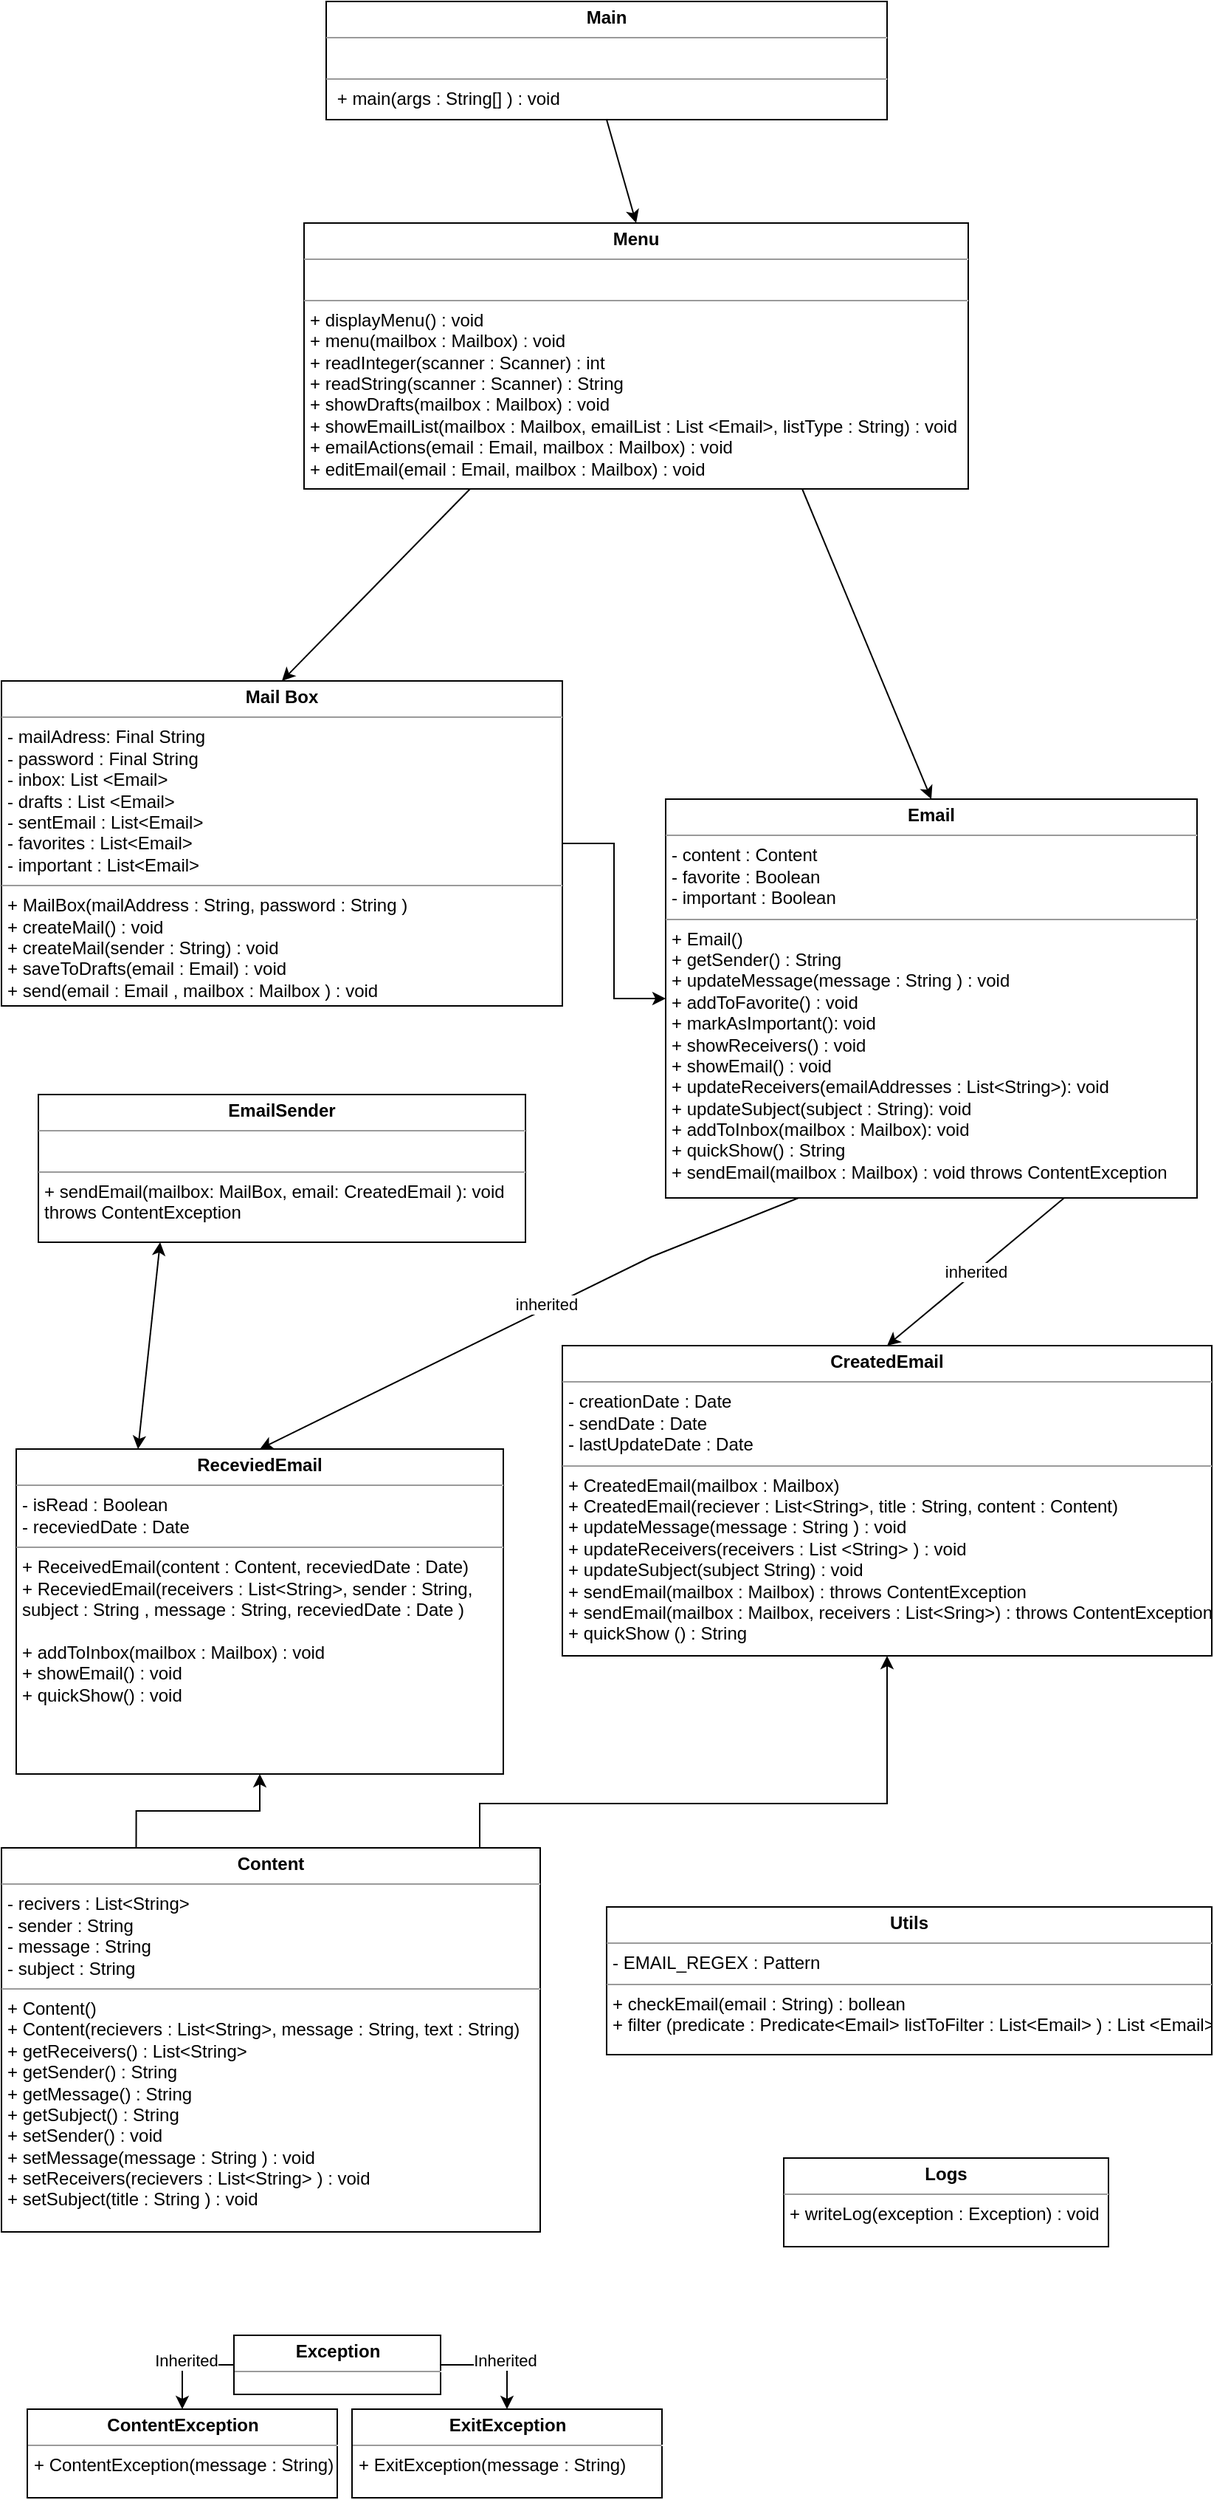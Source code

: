 <mxfile version="21.3.2" type="github">
  <diagram name="Page-1" id="c4acf3e9-155e-7222-9cf6-157b1a14988f">
    <mxGraphModel dx="1044" dy="752" grid="1" gridSize="10" guides="1" tooltips="1" connect="1" arrows="1" fold="1" page="1" pageScale="1" pageWidth="850" pageHeight="1100" background="none" math="0" shadow="0">
      <root>
        <mxCell id="0" />
        <mxCell id="1" parent="0" />
        <mxCell id="bGemAPjZ8IbbGb-xAHYt-10" value="" style="edgeStyle=orthogonalEdgeStyle;rounded=0;orthogonalLoop=1;jettySize=auto;html=1;" parent="1" source="5d2195bd80daf111-20" target="bGemAPjZ8IbbGb-xAHYt-6" edge="1">
          <mxGeometry relative="1" as="geometry" />
        </mxCell>
        <mxCell id="5d2195bd80daf111-20" value="&lt;p style=&quot;margin:0px;margin-top:4px;text-align:center;&quot;&gt;&lt;b&gt;Mail Box&lt;/b&gt;&lt;/p&gt;&lt;hr size=&quot;1&quot;&gt;&lt;p style=&quot;margin:0px;margin-left:4px;&quot;&gt;- mailAdress: Final String&lt;/p&gt;&lt;p style=&quot;margin:0px;margin-left:4px;&quot;&gt;- password : Final String&lt;/p&gt;&lt;p style=&quot;margin:0px;margin-left:4px;&quot;&gt;- inbox: List &amp;lt;Email&amp;gt;&lt;/p&gt;&lt;p style=&quot;margin:0px;margin-left:4px;&quot;&gt;- drafts : List &amp;lt;Email&amp;gt;&lt;/p&gt;&lt;p style=&quot;margin:0px;margin-left:4px;&quot;&gt;- sentEmail : List&amp;lt;Email&amp;gt;&lt;/p&gt;&lt;p style=&quot;margin:0px;margin-left:4px;&quot;&gt;- favorites : List&amp;lt;Email&amp;gt;&lt;br&gt;&lt;/p&gt;&lt;p style=&quot;margin:0px;margin-left:4px;&quot;&gt;- important : List&amp;lt;Email&amp;gt;&lt;br&gt;&lt;/p&gt;&lt;hr size=&quot;1&quot;&gt;&lt;p style=&quot;margin:0px;margin-left:4px;&quot;&gt;&lt;span style=&quot;background-color: initial;&quot;&gt;+&amp;nbsp;&lt;/span&gt;MailBox(mailAddress : String, password : String )&lt;/p&gt;&lt;p style=&quot;margin:0px;margin-left:4px;&quot;&gt;&lt;span style=&quot;background-color: initial;&quot;&gt;+ createMail() : void&lt;/span&gt;&lt;br&gt;&lt;/p&gt;&lt;p style=&quot;margin:0px;margin-left:4px;&quot;&gt;+&amp;nbsp;createMail(sender : String) : void&lt;/p&gt;&lt;p style=&quot;margin:0px;margin-left:4px;&quot;&gt;+&amp;nbsp;saveToDrafts(email : Email) : void&lt;/p&gt;&lt;p style=&quot;margin:0px;margin-left:4px;&quot;&gt;+ send(email : Email , mailbox : Mailbox ) : void&lt;/p&gt;&lt;p style=&quot;margin:0px;margin-left:4px;&quot;&gt;&lt;br&gt;&lt;/p&gt;" style="verticalAlign=top;align=left;overflow=fill;fontSize=12;fontFamily=Helvetica;html=1;rounded=0;shadow=0;comic=0;labelBackgroundColor=none;strokeWidth=1" parent="1" vertex="1">
          <mxGeometry x="15" y="480" width="380" height="220" as="geometry" />
        </mxCell>
        <mxCell id="bGemAPjZ8IbbGb-xAHYt-6" value="&lt;p style=&quot;margin:0px;margin-top:4px;text-align:center;&quot;&gt;&lt;b&gt;Email&lt;/b&gt;&lt;/p&gt;&lt;hr size=&quot;1&quot;&gt;&lt;p style=&quot;margin:0px;margin-left:4px;&quot;&gt;&lt;span style=&quot;background-color: initial;&quot;&gt;- content : Content&lt;/span&gt;&lt;br&gt;&lt;/p&gt;&lt;p style=&quot;margin:0px;margin-left:4px;&quot;&gt;- favorite : Boolean&lt;/p&gt;&lt;p style=&quot;margin:0px;margin-left:4px;&quot;&gt;- important : Boolean&lt;/p&gt;&lt;hr size=&quot;1&quot;&gt;&lt;p style=&quot;border-color: var(--border-color); margin: 0px 0px 0px 4px;&quot;&gt;+ Email()&lt;/p&gt;&lt;p style=&quot;border-color: var(--border-color); margin: 0px 0px 0px 4px;&quot;&gt;+&amp;nbsp;getSender() : String&lt;/p&gt;&lt;p style=&quot;border-color: var(--border-color); margin: 0px 0px 0px 4px;&quot;&gt;+&amp;nbsp;updateMessage(message : String ) : void&lt;/p&gt;&lt;p style=&quot;border-color: var(--border-color); margin: 0px 0px 0px 4px;&quot;&gt;&lt;span style=&quot;background-color: initial;&quot;&gt;+ addToFavorite() : void&lt;/span&gt;&lt;/p&gt;&lt;p style=&quot;border-color: var(--border-color); margin: 0px 0px 0px 4px;&quot;&gt;+ markAsImportant(): void&lt;/p&gt;&lt;p style=&quot;border-color: var(--border-color); margin: 0px 0px 0px 4px;&quot;&gt;+&amp;nbsp;showReceivers() : void&lt;br&gt;&lt;/p&gt;&lt;p style=&quot;border-color: var(--border-color); margin: 0px 0px 0px 4px;&quot;&gt;+&amp;nbsp;showEmail() : void&lt;/p&gt;&lt;p style=&quot;border-color: var(--border-color); margin: 0px 0px 0px 4px;&quot;&gt;+&amp;nbsp;updateReceivers(emailAddresses : List&amp;lt;String&amp;gt;): void&lt;/p&gt;&lt;p style=&quot;border-color: var(--border-color); margin: 0px 0px 0px 4px;&quot;&gt;+&amp;nbsp;updateSubject(subject : String): void&lt;/p&gt;&lt;p style=&quot;border-color: var(--border-color); margin: 0px 0px 0px 4px;&quot;&gt;+ addToInbox(mailbox : Mailbox): void&lt;/p&gt;&lt;p style=&quot;border-color: var(--border-color); margin: 0px 0px 0px 4px;&quot;&gt;+ quickShow() : String&lt;/p&gt;&lt;p style=&quot;border-color: var(--border-color); margin: 0px 0px 0px 4px;&quot;&gt;+&amp;nbsp;sendEmail(mailbox : Mailbox) : void&amp;nbsp;throws ContentException &lt;/p&gt;" style="verticalAlign=top;align=left;overflow=fill;fontSize=12;fontFamily=Helvetica;html=1;rounded=0;shadow=0;comic=0;labelBackgroundColor=none;strokeWidth=1" parent="1" vertex="1">
          <mxGeometry x="465" y="560" width="360" height="270" as="geometry" />
        </mxCell>
        <mxCell id="bGemAPjZ8IbbGb-xAHYt-14" style="edgeStyle=orthogonalEdgeStyle;rounded=0;orthogonalLoop=1;jettySize=auto;html=1;entryX=0.5;entryY=1;entryDx=0;entryDy=0;exitX=0.75;exitY=0;exitDx=0;exitDy=0;" parent="1" source="bGemAPjZ8IbbGb-xAHYt-7" target="bGemAPjZ8IbbGb-xAHYt-11" edge="1">
          <mxGeometry relative="1" as="geometry">
            <Array as="points">
              <mxPoint x="339" y="1240" />
              <mxPoint x="615" y="1240" />
            </Array>
          </mxGeometry>
        </mxCell>
        <mxCell id="bGemAPjZ8IbbGb-xAHYt-15" style="edgeStyle=orthogonalEdgeStyle;rounded=0;orthogonalLoop=1;jettySize=auto;html=1;entryX=0.5;entryY=1;entryDx=0;entryDy=0;exitX=0.25;exitY=0;exitDx=0;exitDy=0;" parent="1" source="bGemAPjZ8IbbGb-xAHYt-7" target="bGemAPjZ8IbbGb-xAHYt-12" edge="1">
          <mxGeometry relative="1" as="geometry" />
        </mxCell>
        <mxCell id="bGemAPjZ8IbbGb-xAHYt-7" value="&lt;p style=&quot;margin:0px;margin-top:4px;text-align:center;&quot;&gt;&lt;b&gt;Content&lt;/b&gt;&lt;/p&gt;&lt;hr size=&quot;1&quot;&gt;&lt;p style=&quot;margin:0px;margin-left:4px;&quot;&gt;- recivers : List&amp;lt;String&amp;gt;&lt;/p&gt;&lt;p style=&quot;margin:0px;margin-left:4px;&quot;&gt;- sender : String&lt;/p&gt;&lt;p style=&quot;margin:0px;margin-left:4px;&quot;&gt;- message : String&lt;br&gt;- subject : String&lt;/p&gt;&lt;hr size=&quot;1&quot;&gt;&lt;p style=&quot;border-color: var(--border-color); margin: 0px 0px 0px 4px;&quot;&gt;&lt;span style=&quot;background-color: initial;&quot;&gt;+ Content()&lt;/span&gt;&lt;/p&gt;&lt;p style=&quot;border-color: var(--border-color); margin: 0px 0px 0px 4px;&quot;&gt;+ Content(recievers&amp;nbsp;:&amp;nbsp;List&amp;lt;String&amp;gt;&lt;span style=&quot;background-color: initial;&quot;&gt;, message : String, text : String)&lt;/span&gt;&lt;/p&gt;&lt;p style=&quot;border-color: var(--border-color); margin: 0px 0px 0px 4px;&quot;&gt;+&amp;nbsp;getReceivers() :&amp;nbsp;List&amp;lt;String&amp;gt;&lt;/p&gt;&lt;p style=&quot;border-color: var(--border-color); margin: 0px 0px 0px 4px;&quot;&gt;+ getSender() : String&lt;/p&gt;&lt;p style=&quot;border-color: var(--border-color); margin: 0px 0px 0px 4px;&quot;&gt;&lt;span style=&quot;background-color: initial;&quot;&gt;+ getMessage() : String&lt;/span&gt;&lt;/p&gt;&lt;p style=&quot;border-color: var(--border-color); margin: 0px 0px 0px 4px;&quot;&gt;&lt;span style=&quot;background-color: initial;&quot;&gt;+ getSubject() : String&lt;/span&gt;&lt;/p&gt;&lt;p style=&quot;border-color: var(--border-color); margin: 0px 0px 0px 4px;&quot;&gt;&lt;span style=&quot;background-color: initial;&quot;&gt;+ setSender() : void&lt;/span&gt;&lt;/p&gt;&lt;p style=&quot;border-color: var(--border-color); margin: 0px 0px 0px 4px;&quot;&gt;&lt;span style=&quot;background-color: initial;&quot;&gt;+ setMessage(message : String ) : void&lt;/span&gt;&lt;br&gt;&lt;/p&gt;&lt;p style=&quot;border-color: var(--border-color); margin: 0px 0px 0px 4px;&quot;&gt;+ setReceivers(recievers : List&amp;lt;String&amp;gt; ) : void&lt;/p&gt;&lt;p style=&quot;border-color: var(--border-color); margin: 0px 0px 0px 4px;&quot;&gt;+ setSubject(title : String ) : void&lt;/p&gt;" style="verticalAlign=top;align=left;overflow=fill;fontSize=12;fontFamily=Helvetica;html=1;rounded=0;shadow=0;comic=0;labelBackgroundColor=none;strokeWidth=1" parent="1" vertex="1">
          <mxGeometry x="15" y="1270" width="365" height="260" as="geometry" />
        </mxCell>
        <mxCell id="bGemAPjZ8IbbGb-xAHYt-11" value="&lt;p style=&quot;margin:0px;margin-top:4px;text-align:center;&quot;&gt;&lt;b&gt;CreatedEmail&lt;/b&gt;&lt;/p&gt;&lt;hr size=&quot;1&quot;&gt;&lt;p style=&quot;margin:0px;margin-left:4px;&quot;&gt;&lt;span style=&quot;background-color: initial;&quot;&gt;- creationDate : Date&lt;/span&gt;&lt;br&gt;&lt;/p&gt;&lt;p style=&quot;margin:0px;margin-left:4px;&quot;&gt;- sendDate : Date&lt;/p&gt;&lt;p style=&quot;margin:0px;margin-left:4px;&quot;&gt;- lastUpdateDate : Date&lt;/p&gt;&lt;hr size=&quot;1&quot;&gt;&lt;p style=&quot;border-color: var(--border-color); margin: 0px 0px 0px 4px;&quot;&gt;+ CreatedEmail(mailbox : Mailbox)&lt;/p&gt;&lt;p style=&quot;border-color: var(--border-color); margin: 0px 0px 0px 4px;&quot;&gt;+ CreatedEmail(reciever : List&amp;lt;String&amp;gt;, title : String, content : Content)&lt;/p&gt;&lt;p style=&quot;border-color: var(--border-color); margin: 0px 0px 0px 4px;&quot;&gt;+&amp;nbsp;updateMessage(message : String ) : void&lt;/p&gt;&lt;p style=&quot;border-color: var(--border-color); margin: 0px 0px 0px 4px;&quot;&gt;+&amp;nbsp;updateReceivers(receivers : List &amp;lt;String&amp;gt; ) : void&lt;/p&gt;&lt;p style=&quot;border-color: var(--border-color); margin: 0px 0px 0px 4px;&quot;&gt;+&amp;nbsp;updateSubject(subject String) : void&lt;/p&gt;&lt;p style=&quot;border-color: var(--border-color); margin: 0px 0px 0px 4px;&quot;&gt;+&amp;nbsp;sendEmail(mailbox : Mailbox) :&amp;nbsp;throws ContentException&lt;/p&gt;&lt;p style=&quot;border-color: var(--border-color); margin: 0px 0px 0px 4px;&quot;&gt;+&amp;nbsp;sendEmail(mailbox : Mailbox, receivers : List&amp;lt;Sring&amp;gt;) :&amp;nbsp;throws ContentException&lt;/p&gt;&lt;p style=&quot;border-color: var(--border-color); margin: 0px 0px 0px 4px;&quot;&gt;+ quickShow () : String&lt;/p&gt;" style="verticalAlign=top;align=left;overflow=fill;fontSize=12;fontFamily=Helvetica;html=1;rounded=0;shadow=0;comic=0;labelBackgroundColor=none;strokeWidth=1" parent="1" vertex="1">
          <mxGeometry x="395" y="930" width="440" height="210" as="geometry" />
        </mxCell>
        <mxCell id="bGemAPjZ8IbbGb-xAHYt-12" value="&lt;p style=&quot;margin:0px;margin-top:4px;text-align:center;&quot;&gt;&lt;b&gt;ReceviedEmail&lt;/b&gt;&lt;/p&gt;&lt;hr size=&quot;1&quot;&gt;&lt;p style=&quot;margin:0px;margin-left:4px;&quot;&gt;&lt;span style=&quot;background-color: initial;&quot;&gt;- isRead : Boolean&lt;/span&gt;&lt;br&gt;&lt;/p&gt;&lt;p style=&quot;margin:0px;margin-left:4px;&quot;&gt;&lt;span style=&quot;background-color: initial;&quot;&gt;- receviedDate : Date&lt;/span&gt;&lt;/p&gt;&lt;hr size=&quot;1&quot;&gt;&lt;p style=&quot;border-color: var(--border-color); margin: 0px 0px 0px 4px;&quot;&gt;+&amp;nbsp;ReceivedEmail(content : Content,&amp;nbsp;receviedDate : Date)&lt;/p&gt;&lt;p style=&quot;border-color: var(--border-color); margin: 0px 0px 0px 4px;&quot;&gt;+&amp;nbsp;&lt;span style=&quot;border-color: var(--border-color); text-align: center;&quot;&gt;ReceviedEmail&lt;/span&gt;&lt;span style=&quot;background-color: initial;&quot;&gt;(receivers&amp;nbsp;: List&amp;lt;String&amp;gt;, sender : String,&amp;nbsp;&lt;/span&gt;&lt;/p&gt;&lt;p style=&quot;border-color: var(--border-color); margin: 0px 0px 0px 4px;&quot;&gt;subject : String , message : String, receviedDate : Date&lt;span style=&quot;background-color: initial;&quot;&gt;&amp;nbsp;)&lt;/span&gt;&lt;/p&gt;&lt;p style=&quot;border-color: var(--border-color); margin: 0px 0px 0px 4px;&quot;&gt;&lt;span style=&quot;background-color: initial;&quot;&gt;&lt;br&gt;&lt;/span&gt;&lt;/p&gt;&lt;p style=&quot;border-color: var(--border-color); margin: 0px 0px 0px 4px;&quot;&gt;&lt;span style=&quot;background-color: initial;&quot;&gt;+&amp;nbsp;&lt;/span&gt;addToInbox(mailbox : Mailbox) : void&lt;/p&gt;&lt;p style=&quot;border-color: var(--border-color); margin: 0px 0px 0px 4px;&quot;&gt;+ showEmail() : void&lt;/p&gt;&lt;p style=&quot;border-color: var(--border-color); margin: 0px 0px 0px 4px;&quot;&gt;+ quickShow() : void&lt;/p&gt;" style="verticalAlign=top;align=left;overflow=fill;fontSize=12;fontFamily=Helvetica;html=1;rounded=0;shadow=0;comic=0;labelBackgroundColor=none;strokeWidth=1" parent="1" vertex="1">
          <mxGeometry x="25" y="1000" width="330" height="220" as="geometry" />
        </mxCell>
        <mxCell id="bGemAPjZ8IbbGb-xAHYt-16" value="" style="endArrow=classic;html=1;rounded=0;exitX=0.25;exitY=1;exitDx=0;exitDy=0;entryX=0.5;entryY=0;entryDx=0;entryDy=0;" parent="1" source="bGemAPjZ8IbbGb-xAHYt-6" target="bGemAPjZ8IbbGb-xAHYt-12" edge="1">
          <mxGeometry relative="1" as="geometry">
            <mxPoint x="325" y="1060" as="sourcePoint" />
            <mxPoint x="425" y="1060" as="targetPoint" />
            <Array as="points">
              <mxPoint x="455" y="870" />
            </Array>
          </mxGeometry>
        </mxCell>
        <mxCell id="bGemAPjZ8IbbGb-xAHYt-17" value="inherited" style="edgeLabel;resizable=0;html=1;align=center;verticalAlign=middle;" parent="bGemAPjZ8IbbGb-xAHYt-16" connectable="0" vertex="1">
          <mxGeometry relative="1" as="geometry">
            <mxPoint x="13" y="-10" as="offset" />
          </mxGeometry>
        </mxCell>
        <mxCell id="bGemAPjZ8IbbGb-xAHYt-19" value="" style="endArrow=classic;html=1;rounded=0;exitX=0.75;exitY=1;exitDx=0;exitDy=0;entryX=0.5;entryY=0;entryDx=0;entryDy=0;" parent="1" source="bGemAPjZ8IbbGb-xAHYt-6" target="bGemAPjZ8IbbGb-xAHYt-11" edge="1">
          <mxGeometry relative="1" as="geometry">
            <mxPoint x="425" y="970" as="sourcePoint" />
            <mxPoint x="245" y="1020" as="targetPoint" />
          </mxGeometry>
        </mxCell>
        <mxCell id="bGemAPjZ8IbbGb-xAHYt-20" value="inherited" style="edgeLabel;resizable=0;html=1;align=center;verticalAlign=middle;" parent="bGemAPjZ8IbbGb-xAHYt-19" connectable="0" vertex="1">
          <mxGeometry relative="1" as="geometry" />
        </mxCell>
        <mxCell id="khB2RuQs8rPGfzC83n81-1" value="&lt;p style=&quot;margin:0px;margin-top:4px;text-align:center;&quot;&gt;&lt;b&gt;ContentException&lt;/b&gt;&lt;br&gt;&lt;/p&gt;&lt;hr size=&quot;1&quot;&gt;&lt;p style=&quot;margin:0px;margin-left:4px;&quot;&gt;&lt;span style=&quot;background-color: initial;&quot;&gt;+&amp;nbsp;&lt;/span&gt;ContentException(message : String)&lt;/p&gt;" style="verticalAlign=top;align=left;overflow=fill;fontSize=12;fontFamily=Helvetica;html=1;rounded=0;shadow=0;comic=0;labelBackgroundColor=none;strokeWidth=1" parent="1" vertex="1">
          <mxGeometry x="32.5" y="1650" width="210" height="60" as="geometry" />
        </mxCell>
        <mxCell id="khB2RuQs8rPGfzC83n81-2" value="&lt;p style=&quot;margin:0px;margin-top:4px;text-align:center;&quot;&gt;&lt;b&gt;ExitException&lt;/b&gt;&lt;br&gt;&lt;/p&gt;&lt;hr size=&quot;1&quot;&gt;&lt;p style=&quot;margin:0px;margin-left:4px;&quot;&gt;&lt;span style=&quot;background-color: initial;&quot;&gt;+&amp;nbsp;&lt;/span&gt;&lt;span style=&quot;border-color: var(--border-color); text-align: center;&quot;&gt;ExitException&lt;/span&gt;(message : String)&lt;/p&gt;" style="verticalAlign=top;align=left;overflow=fill;fontSize=12;fontFamily=Helvetica;html=1;rounded=0;shadow=0;comic=0;labelBackgroundColor=none;strokeWidth=1" parent="1" vertex="1">
          <mxGeometry x="252.5" y="1650" width="210" height="60" as="geometry" />
        </mxCell>
        <mxCell id="khB2RuQs8rPGfzC83n81-5" style="edgeStyle=orthogonalEdgeStyle;rounded=0;orthogonalLoop=1;jettySize=auto;html=1;exitX=1;exitY=0.5;exitDx=0;exitDy=0;" parent="1" source="khB2RuQs8rPGfzC83n81-3" target="khB2RuQs8rPGfzC83n81-2" edge="1">
          <mxGeometry relative="1" as="geometry" />
        </mxCell>
        <mxCell id="khB2RuQs8rPGfzC83n81-8" value="Inherited" style="edgeLabel;html=1;align=center;verticalAlign=middle;resizable=0;points=[];" parent="khB2RuQs8rPGfzC83n81-5" vertex="1" connectable="0">
          <mxGeometry x="0.158" y="3" relative="1" as="geometry">
            <mxPoint as="offset" />
          </mxGeometry>
        </mxCell>
        <mxCell id="khB2RuQs8rPGfzC83n81-6" style="edgeStyle=orthogonalEdgeStyle;rounded=0;orthogonalLoop=1;jettySize=auto;html=1;exitX=0;exitY=0.5;exitDx=0;exitDy=0;" parent="1" source="khB2RuQs8rPGfzC83n81-3" target="khB2RuQs8rPGfzC83n81-1" edge="1">
          <mxGeometry relative="1" as="geometry" />
        </mxCell>
        <mxCell id="khB2RuQs8rPGfzC83n81-7" value="Inherited" style="edgeLabel;html=1;align=center;verticalAlign=middle;resizable=0;points=[];" parent="khB2RuQs8rPGfzC83n81-6" vertex="1" connectable="0">
          <mxGeometry x="0.012" y="-3" relative="1" as="geometry">
            <mxPoint as="offset" />
          </mxGeometry>
        </mxCell>
        <mxCell id="khB2RuQs8rPGfzC83n81-3" value="&lt;p style=&quot;margin:0px;margin-top:4px;text-align:center;&quot;&gt;&lt;b&gt;Exception&lt;/b&gt;&lt;br&gt;&lt;/p&gt;&lt;hr size=&quot;1&quot;&gt;&lt;p style=&quot;margin:0px;margin-left:4px;&quot;&gt;&lt;br&gt;&lt;/p&gt;" style="verticalAlign=top;align=left;overflow=fill;fontSize=12;fontFamily=Helvetica;html=1;rounded=0;shadow=0;comic=0;labelBackgroundColor=none;strokeWidth=1" parent="1" vertex="1">
          <mxGeometry x="172.5" y="1600" width="140" height="40" as="geometry" />
        </mxCell>
        <mxCell id="khB2RuQs8rPGfzC83n81-9" value="&lt;p style=&quot;margin:0px;margin-top:4px;text-align:center;&quot;&gt;&lt;b&gt;Logs&lt;/b&gt;&lt;br&gt;&lt;/p&gt;&lt;hr size=&quot;1&quot;&gt;&lt;p style=&quot;margin:0px;margin-left:4px;&quot;&gt;&lt;span style=&quot;background-color: initial;&quot;&gt;+&amp;nbsp;&lt;/span&gt;writeLog&lt;span style=&quot;background-color: initial;&quot;&gt;(exception&amp;nbsp;: Exception) : void&lt;/span&gt;&lt;/p&gt;" style="verticalAlign=top;align=left;overflow=fill;fontSize=12;fontFamily=Helvetica;html=1;rounded=0;shadow=0;comic=0;labelBackgroundColor=none;strokeWidth=1" parent="1" vertex="1">
          <mxGeometry x="545" y="1480" width="220" height="60" as="geometry" />
        </mxCell>
        <mxCell id="khB2RuQs8rPGfzC83n81-11" value="&lt;p style=&quot;margin:0px;margin-top:4px;text-align:center;&quot;&gt;&lt;b&gt;Utils&lt;/b&gt;&lt;/p&gt;&lt;hr size=&quot;1&quot;&gt;&lt;p style=&quot;margin:0px;margin-left:4px;&quot;&gt;- EMAIL_REGEX : Pattern&lt;br&gt;&lt;/p&gt;&lt;hr size=&quot;1&quot;&gt;&lt;p style=&quot;border-color: var(--border-color); margin: 0px 0px 0px 4px;&quot;&gt;&lt;span style=&quot;background-color: initial;&quot;&gt;+ checkEmail(email : String) : bollean&lt;/span&gt;&lt;/p&gt;&lt;p style=&quot;border-color: var(--border-color); margin: 0px 0px 0px 4px;&quot;&gt;&lt;span style=&quot;background-color: initial;&quot;&gt;+ filter (predicate : Predicate&amp;lt;Email&amp;gt; listToFilter : List&amp;lt;Email&amp;gt; ) : List &amp;lt;Email&amp;gt;&lt;/span&gt;&lt;/p&gt;" style="verticalAlign=top;align=left;overflow=fill;fontSize=12;fontFamily=Helvetica;html=1;rounded=0;shadow=0;comic=0;labelBackgroundColor=none;strokeWidth=1" parent="1" vertex="1">
          <mxGeometry x="425" y="1310" width="410" height="100" as="geometry" />
        </mxCell>
        <mxCell id="TQ8L35ZRpfECGxmBrku_-1" value="&lt;p style=&quot;margin:0px;margin-top:4px;text-align:center;&quot;&gt;&lt;b&gt;EmailSender&lt;/b&gt;&lt;/p&gt;&lt;hr size=&quot;1&quot;&gt;&lt;p style=&quot;margin:0px;margin-left:4px;&quot;&gt;&lt;br&gt;&lt;/p&gt;&lt;hr size=&quot;1&quot;&gt;&lt;p style=&quot;margin:0px;margin-left:4px;&quot;&gt;+&amp;nbsp;sendEmail(mailbox&lt;span style=&quot;border-color: var(--border-color); background-color: initial;&quot;&gt;: MailBox, email:&amp;nbsp;&lt;/span&gt;&lt;span style=&quot;&quot;&gt;CreatedEmail ): void&amp;nbsp;&lt;/span&gt;&lt;/p&gt;&lt;p style=&quot;margin:0px;margin-left:4px;&quot;&gt;&lt;span style=&quot;&quot;&gt;throws ContentException&lt;/span&gt;&lt;br&gt;&lt;/p&gt;&lt;p style=&quot;margin:0px;margin-left:4px;&quot;&gt;&lt;br&gt;&lt;/p&gt;" style="verticalAlign=top;align=left;overflow=fill;fontSize=12;fontFamily=Helvetica;html=1;rounded=0;shadow=0;comic=0;labelBackgroundColor=none;strokeWidth=1" parent="1" vertex="1">
          <mxGeometry x="40" y="760" width="330" height="100" as="geometry" />
        </mxCell>
        <mxCell id="TQ8L35ZRpfECGxmBrku_-2" value="&lt;p style=&quot;margin:0px;margin-top:4px;text-align:center;&quot;&gt;&lt;b&gt;Menu&lt;/b&gt;&lt;/p&gt;&lt;hr size=&quot;1&quot;&gt;&lt;p style=&quot;margin:0px;margin-left:4px;&quot;&gt;&lt;br&gt;&lt;/p&gt;&lt;hr size=&quot;1&quot;&gt;&lt;p style=&quot;margin:0px;margin-left:4px;&quot;&gt;&lt;span style=&quot;background-color: initial;&quot;&gt;+&amp;nbsp;&lt;/span&gt;displayMenu&lt;span style=&quot;background-color: initial;&quot;&gt;() : void&lt;/span&gt;&lt;/p&gt;&lt;p style=&quot;margin:0px;margin-left:4px;&quot;&gt;+&amp;nbsp;menu&lt;span style=&quot;background-color: initial;&quot;&gt;(mailbox : Mailbox) : void&lt;/span&gt;&lt;/p&gt;&lt;p style=&quot;margin:0px;margin-left:4px;&quot;&gt;+&amp;nbsp;readInteger&lt;span style=&quot;background-color: initial;&quot;&gt;(scanner : Scanner) : int&lt;/span&gt;&lt;/p&gt;&lt;p style=&quot;margin:0px;margin-left:4px;&quot;&gt;+&amp;nbsp;readString(scanner : Scanner) : String&lt;span style=&quot;background-color: initial;&quot;&gt;&lt;br&gt;&lt;/span&gt;&lt;/p&gt;&lt;p style=&quot;margin:0px;margin-left:4px;&quot;&gt;+&amp;nbsp;showDrafts&lt;span style=&quot;background-color: initial;&quot;&gt;(mailbox : Mailbox) : void&lt;/span&gt;&lt;/p&gt;&lt;p style=&quot;margin:0px;margin-left:4px;&quot;&gt;+&amp;nbsp;showEmailList&lt;span style=&quot;background-color: initial;&quot;&gt;(mailbox : Mailbox, emailList : List &amp;lt;Email&amp;gt;, listType : String) : void&lt;/span&gt;&lt;/p&gt;&lt;p style=&quot;margin:0px;margin-left:4px;&quot;&gt;+&amp;nbsp;emailActions&lt;span style=&quot;background-color: initial;&quot;&gt;(email : Email, mailbox : Mailbox) : void&lt;/span&gt;&lt;/p&gt;&lt;p style=&quot;margin:0px;margin-left:4px;&quot;&gt;+&amp;nbsp;editEmail&lt;span style=&quot;background-color: initial;&quot;&gt;(email : Email, mailbox : Mailbox) : void&lt;/span&gt;&lt;/p&gt;" style="verticalAlign=top;align=left;overflow=fill;fontSize=12;fontFamily=Helvetica;html=1;rounded=0;shadow=0;comic=0;labelBackgroundColor=none;strokeWidth=1" parent="1" vertex="1">
          <mxGeometry x="220" y="170" width="450" height="180" as="geometry" />
        </mxCell>
        <mxCell id="TQ8L35ZRpfECGxmBrku_-3" value="&lt;p style=&quot;margin:0px;margin-top:4px;text-align:center;&quot;&gt;&lt;b&gt;Main&lt;/b&gt;&lt;/p&gt;&lt;hr size=&quot;1&quot;&gt;&lt;p style=&quot;margin:0px;margin-left:4px;&quot;&gt;&lt;br&gt;&lt;/p&gt;&lt;hr size=&quot;1&quot;&gt;&lt;p style=&quot;margin:0px;margin-left:4px;&quot;&gt;&lt;span style=&quot;background-color: initial;&quot;&gt;&amp;nbsp;+&amp;nbsp;&lt;/span&gt;main(args : String[] ) : void&lt;/p&gt;&lt;p style=&quot;margin:0px;margin-left:4px;&quot;&gt;&lt;br&gt;&lt;/p&gt;" style="verticalAlign=top;align=left;overflow=fill;fontSize=12;fontFamily=Helvetica;html=1;rounded=0;shadow=0;comic=0;labelBackgroundColor=none;strokeWidth=1" parent="1" vertex="1">
          <mxGeometry x="235" y="20" width="380" height="80" as="geometry" />
        </mxCell>
        <mxCell id="TQ8L35ZRpfECGxmBrku_-6" value="" style="endArrow=classic;html=1;rounded=0;exitX=0.25;exitY=1;exitDx=0;exitDy=0;entryX=0.5;entryY=0;entryDx=0;entryDy=0;" parent="1" source="TQ8L35ZRpfECGxmBrku_-2" target="5d2195bd80daf111-20" edge="1">
          <mxGeometry width="50" height="50" relative="1" as="geometry">
            <mxPoint x="520" y="460" as="sourcePoint" />
            <mxPoint x="570" y="410" as="targetPoint" />
          </mxGeometry>
        </mxCell>
        <mxCell id="TQ8L35ZRpfECGxmBrku_-7" value="" style="endArrow=classic;html=1;rounded=0;exitX=0.75;exitY=1;exitDx=0;exitDy=0;entryX=0.5;entryY=0;entryDx=0;entryDy=0;" parent="1" source="TQ8L35ZRpfECGxmBrku_-2" target="bGemAPjZ8IbbGb-xAHYt-6" edge="1">
          <mxGeometry width="50" height="50" relative="1" as="geometry">
            <mxPoint x="520" y="460" as="sourcePoint" />
            <mxPoint x="570" y="410" as="targetPoint" />
          </mxGeometry>
        </mxCell>
        <mxCell id="TQ8L35ZRpfECGxmBrku_-8" value="" style="endArrow=classic;html=1;rounded=0;exitX=0.5;exitY=1;exitDx=0;exitDy=0;entryX=0.5;entryY=0;entryDx=0;entryDy=0;" parent="1" source="TQ8L35ZRpfECGxmBrku_-3" target="TQ8L35ZRpfECGxmBrku_-2" edge="1">
          <mxGeometry width="50" height="50" relative="1" as="geometry">
            <mxPoint x="520" y="460" as="sourcePoint" />
            <mxPoint x="570" y="410" as="targetPoint" />
          </mxGeometry>
        </mxCell>
        <mxCell id="TQ8L35ZRpfECGxmBrku_-10" value="" style="endArrow=classic;startArrow=classic;html=1;rounded=0;exitX=0.25;exitY=0;exitDx=0;exitDy=0;entryX=0.25;entryY=1;entryDx=0;entryDy=0;" parent="1" source="bGemAPjZ8IbbGb-xAHYt-12" target="TQ8L35ZRpfECGxmBrku_-1" edge="1">
          <mxGeometry width="50" height="50" relative="1" as="geometry">
            <mxPoint x="540" y="790" as="sourcePoint" />
            <mxPoint x="590" y="740" as="targetPoint" />
          </mxGeometry>
        </mxCell>
      </root>
    </mxGraphModel>
  </diagram>
</mxfile>
